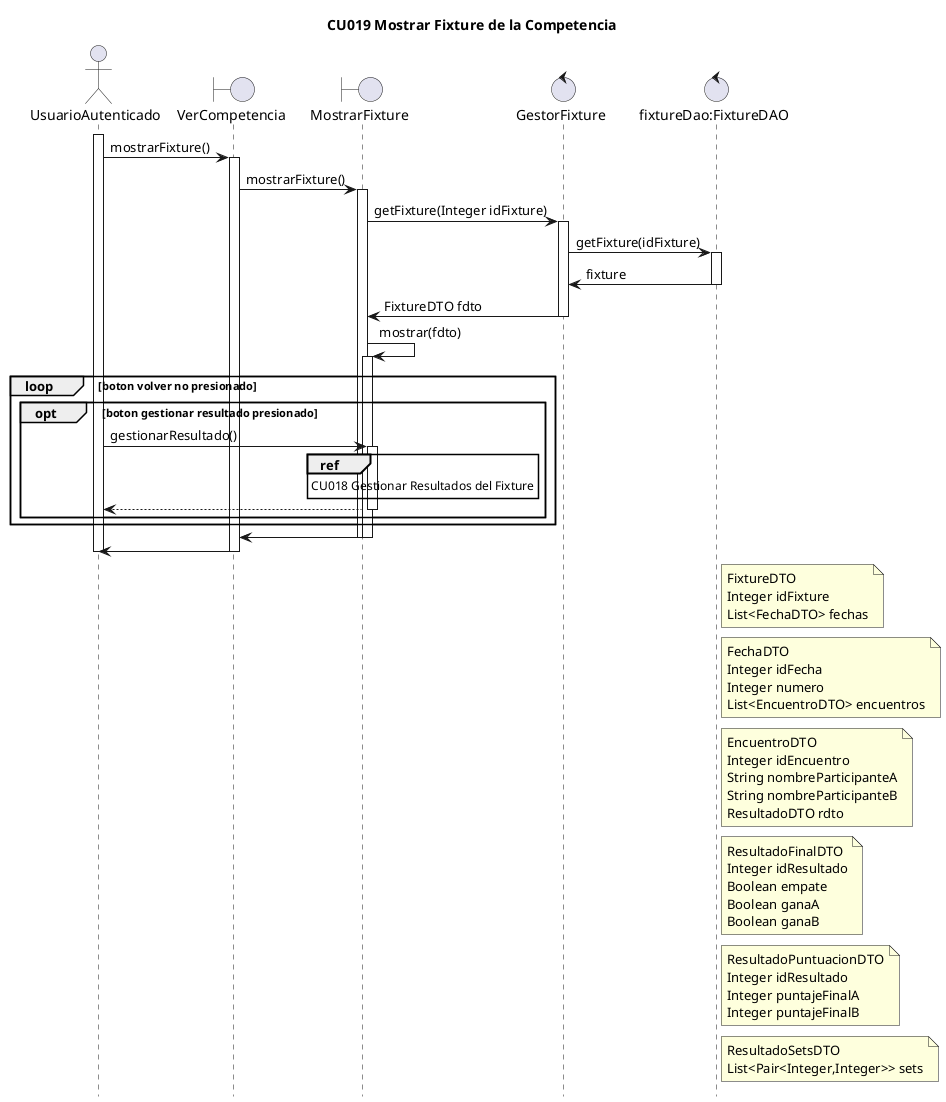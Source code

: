 @startuml
title CU019 Mostrar Fixture de la Competencia
actor UsuarioAutenticado
boundary VerCompetencia as in1
boundary MostrarFixture
control GestorFixture
control "fixtureDao:FixtureDAO" as FD
activate UsuarioAutenticado
UsuarioAutenticado -> in1: mostrarFixture()
activate in1
in1 -> MostrarFixture: mostrarFixture()
activate MostrarFixture
MostrarFixture-> GestorFixture: getFixture(Integer idFixture)
activate GestorFixture
GestorFixture-> FD: getFixture(idFixture)
activate FD
FD -> GestorFixture: fixture
deactivate FD
GestorFixture -> MostrarFixture: FixtureDTO fdto
deactivate GestorFixture
MostrarFixture-> MostrarFixture :mostrar(fdto)
activate MostrarFixture
loop boton volver no presionado

    opt boton gestionar resultado presionado
    UsuarioAutenticado-> MostrarFixture: gestionarResultado()
    activate MostrarFixture
    ref over MostrarFixture
    CU018 Gestionar Resultados del Fixture
    end
    MostrarFixture--> UsuarioAutenticado
    deactivate MostrarFixture
    end
end
MostrarFixture-> in1
deactivate MostrarFixture
deactivate MostrarFixture

in1-> UsuarioAutenticado
deactivate in1



deactivate UsuarioAutenticado

note right of FD
FixtureDTO
Integer idFixture
List<FechaDTO> fechas
end note

note right of FD
FechaDTO
Integer idFecha
Integer numero
List<EncuentroDTO> encuentros
end note

note right of FD
EncuentroDTO
Integer idEncuentro
String nombreParticipanteA
String nombreParticipanteB
ResultadoDTO rdto
end note

note right of FD
ResultadoFinalDTO
Integer idResultado
Boolean empate
Boolean ganaA
Boolean ganaB
end note

note right of FD
ResultadoPuntuacionDTO
Integer idResultado
Integer puntajeFinalA
Integer puntajeFinalB
end note
note right of FD
ResultadoSetsDTO
List<Pair<Integer,Integer>> sets
end note

hide footbox


@enduml

